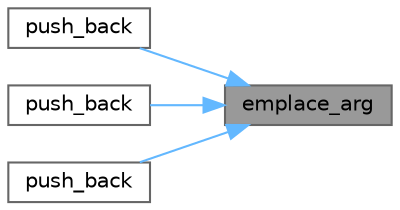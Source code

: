 digraph "emplace_arg"
{
 // LATEX_PDF_SIZE
  bgcolor="transparent";
  edge [fontname=Helvetica,fontsize=10,labelfontname=Helvetica,labelfontsize=10];
  node [fontname=Helvetica,fontsize=10,shape=box,height=0.2,width=0.4];
  rankdir="RL";
  Node1 [id="Node000001",label="emplace_arg",height=0.2,width=0.4,color="gray40", fillcolor="grey60", style="filled", fontcolor="black",tooltip=" "];
  Node1 -> Node2 [id="edge1_Node000001_Node000002",dir="back",color="steelblue1",style="solid",tooltip=" "];
  Node2 [id="Node000002",label="push_back",height=0.2,width=0.4,color="grey40", fillcolor="white", style="filled",URL="$classdynamic__format__arg__store.html#a19e6a475c1abb7060fe63561128dabe0",tooltip="Adds named argument into the dynamic store for later passing to a formatting function."];
  Node1 -> Node3 [id="edge2_Node000001_Node000003",dir="back",color="steelblue1",style="solid",tooltip=" "];
  Node3 [id="Node000003",label="push_back",height=0.2,width=0.4,color="grey40", fillcolor="white", style="filled",URL="$classdynamic__format__arg__store.html#a3b154cbe2d4187867fc44f0a5b269212",tooltip="Adds an argument into the dynamic store for later passing to a formatting function."];
  Node1 -> Node4 [id="edge3_Node000001_Node000004",dir="back",color="steelblue1",style="solid",tooltip=" "];
  Node4 [id="Node000004",label="push_back",height=0.2,width=0.4,color="grey40", fillcolor="white", style="filled",URL="$classdynamic__format__arg__store.html#a926f1ce877c18b30a0e52a7f4a65603c",tooltip="Adds a reference to the argument into the dynamic store for later passing to a formatting function."];
}
